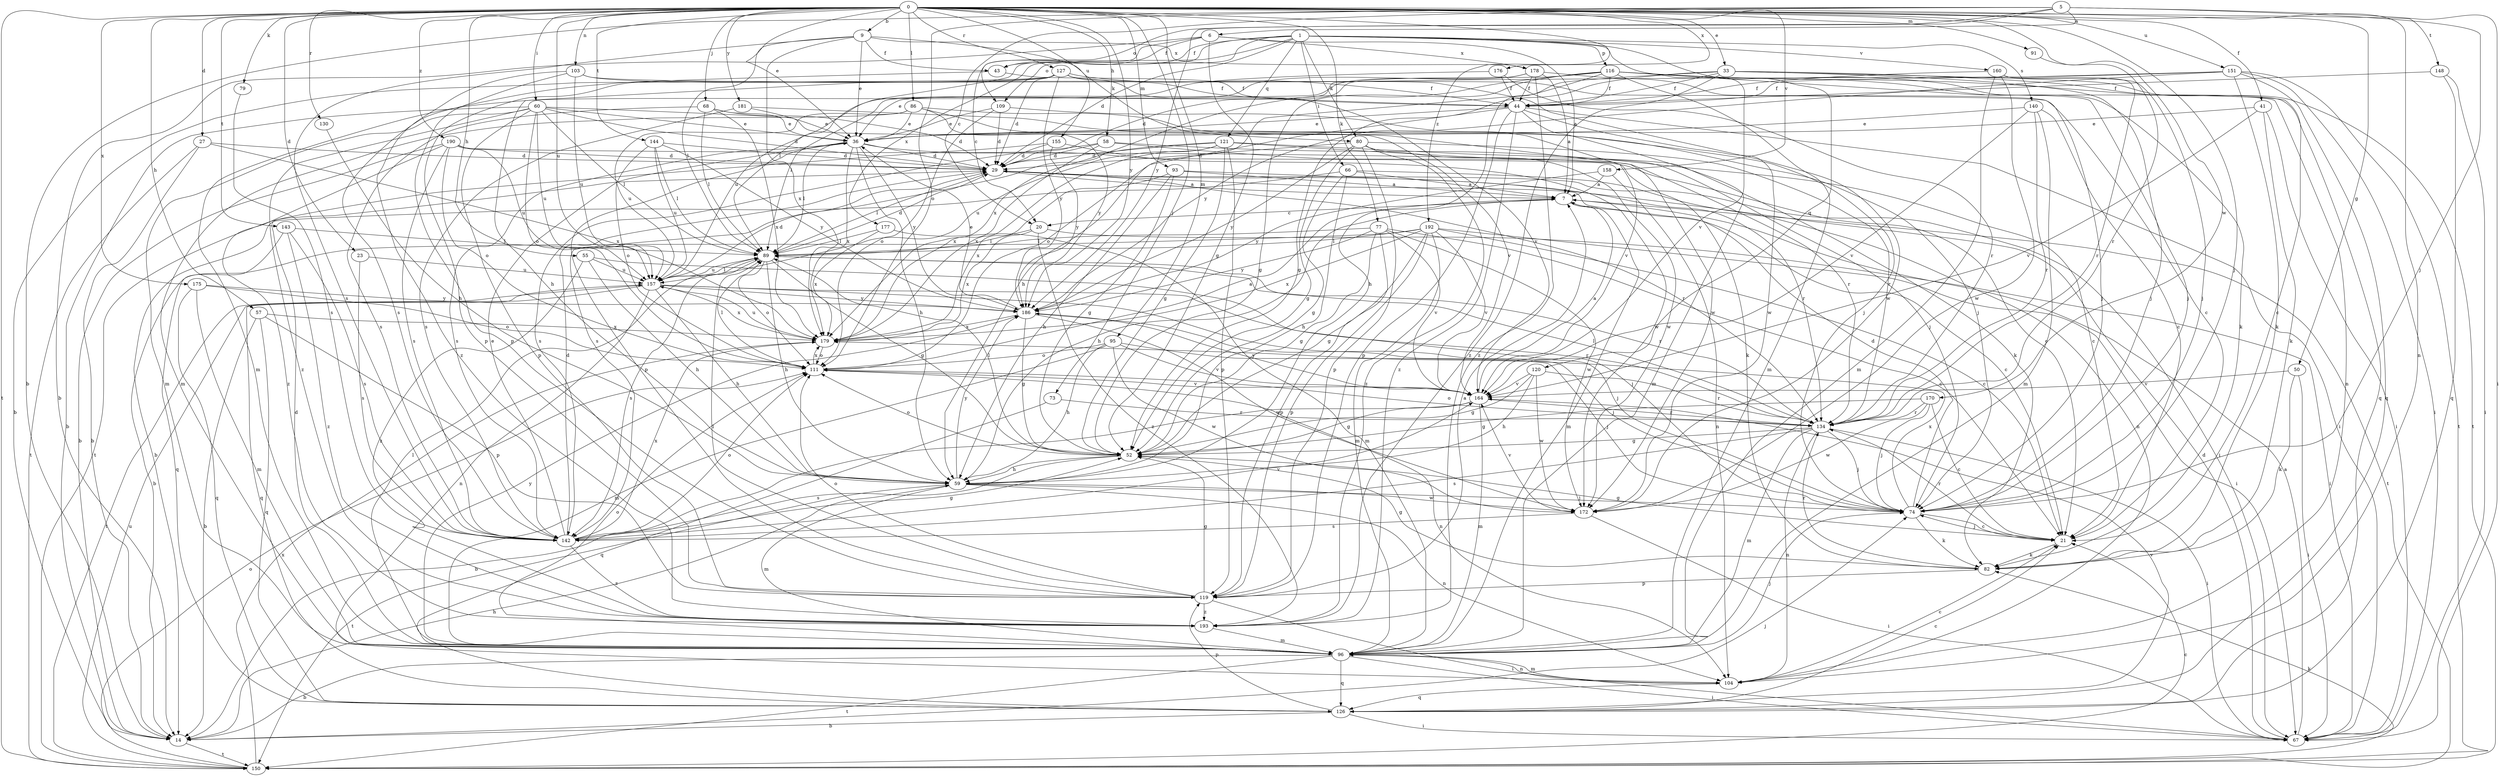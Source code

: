 strict digraph  {
0;
1;
5;
6;
7;
9;
14;
20;
21;
23;
27;
29;
33;
36;
41;
43;
44;
50;
52;
55;
57;
58;
59;
60;
66;
67;
68;
73;
74;
77;
79;
80;
82;
86;
89;
91;
93;
95;
96;
103;
104;
109;
111;
116;
119;
120;
121;
126;
127;
130;
134;
140;
142;
143;
144;
148;
150;
151;
155;
157;
158;
160;
164;
170;
172;
175;
176;
177;
178;
179;
181;
186;
190;
192;
193;
0 -> 9  [label=b];
0 -> 23  [label=d];
0 -> 27  [label=d];
0 -> 33  [label=e];
0 -> 36  [label=e];
0 -> 41  [label=f];
0 -> 50  [label=g];
0 -> 55  [label=h];
0 -> 57  [label=h];
0 -> 58  [label=h];
0 -> 60  [label=i];
0 -> 68  [label=j];
0 -> 73  [label=j];
0 -> 74  [label=j];
0 -> 77  [label=k];
0 -> 79  [label=k];
0 -> 86  [label=l];
0 -> 91  [label=m];
0 -> 93  [label=m];
0 -> 95  [label=m];
0 -> 103  [label=n];
0 -> 104  [label=n];
0 -> 127  [label=r];
0 -> 130  [label=r];
0 -> 143  [label=t];
0 -> 144  [label=t];
0 -> 148  [label=t];
0 -> 150  [label=t];
0 -> 151  [label=u];
0 -> 155  [label=u];
0 -> 157  [label=u];
0 -> 158  [label=v];
0 -> 170  [label=w];
0 -> 175  [label=x];
0 -> 176  [label=x];
0 -> 181  [label=y];
0 -> 186  [label=y];
0 -> 190  [label=z];
0 -> 192  [label=z];
1 -> 29  [label=d];
1 -> 43  [label=f];
1 -> 66  [label=i];
1 -> 80  [label=k];
1 -> 89  [label=l];
1 -> 109  [label=o];
1 -> 116  [label=p];
1 -> 120  [label=q];
1 -> 121  [label=q];
1 -> 140  [label=s];
1 -> 160  [label=v];
1 -> 164  [label=v];
1 -> 177  [label=x];
5 -> 6  [label=a];
5 -> 14  [label=b];
5 -> 20  [label=c];
5 -> 67  [label=i];
5 -> 74  [label=j];
5 -> 109  [label=o];
5 -> 111  [label=o];
5 -> 186  [label=y];
6 -> 7  [label=a];
6 -> 14  [label=b];
6 -> 20  [label=c];
6 -> 43  [label=f];
6 -> 52  [label=g];
6 -> 178  [label=x];
7 -> 20  [label=c];
7 -> 21  [label=c];
7 -> 59  [label=h];
7 -> 96  [label=m];
7 -> 150  [label=t];
9 -> 36  [label=e];
9 -> 43  [label=f];
9 -> 80  [label=k];
9 -> 89  [label=l];
9 -> 142  [label=s];
9 -> 178  [label=x];
9 -> 179  [label=x];
14 -> 59  [label=h];
14 -> 74  [label=j];
14 -> 150  [label=t];
20 -> 67  [label=i];
20 -> 89  [label=l];
20 -> 179  [label=x];
20 -> 193  [label=z];
21 -> 52  [label=g];
21 -> 74  [label=j];
21 -> 82  [label=k];
21 -> 134  [label=r];
23 -> 142  [label=s];
23 -> 157  [label=u];
27 -> 14  [label=b];
27 -> 29  [label=d];
27 -> 150  [label=t];
27 -> 179  [label=x];
29 -> 7  [label=a];
29 -> 67  [label=i];
29 -> 89  [label=l];
29 -> 134  [label=r];
33 -> 21  [label=c];
33 -> 44  [label=f];
33 -> 52  [label=g];
33 -> 59  [label=h];
33 -> 74  [label=j];
33 -> 150  [label=t];
33 -> 193  [label=z];
36 -> 29  [label=d];
36 -> 59  [label=h];
36 -> 82  [label=k];
36 -> 89  [label=l];
36 -> 119  [label=p];
36 -> 142  [label=s];
36 -> 179  [label=x];
36 -> 186  [label=y];
41 -> 36  [label=e];
41 -> 67  [label=i];
41 -> 82  [label=k];
41 -> 164  [label=v];
43 -> 44  [label=f];
43 -> 142  [label=s];
44 -> 36  [label=e];
44 -> 67  [label=i];
44 -> 96  [label=m];
44 -> 111  [label=o];
44 -> 119  [label=p];
44 -> 172  [label=w];
44 -> 193  [label=z];
50 -> 67  [label=i];
50 -> 82  [label=k];
50 -> 164  [label=v];
52 -> 59  [label=h];
52 -> 89  [label=l];
52 -> 111  [label=o];
52 -> 142  [label=s];
55 -> 59  [label=h];
55 -> 74  [label=j];
55 -> 157  [label=u];
55 -> 193  [label=z];
57 -> 14  [label=b];
57 -> 119  [label=p];
57 -> 126  [label=q];
57 -> 179  [label=x];
58 -> 21  [label=c];
58 -> 29  [label=d];
58 -> 134  [label=r];
58 -> 142  [label=s];
58 -> 179  [label=x];
59 -> 74  [label=j];
59 -> 96  [label=m];
59 -> 104  [label=n];
59 -> 150  [label=t];
59 -> 172  [label=w];
59 -> 186  [label=y];
60 -> 14  [label=b];
60 -> 29  [label=d];
60 -> 36  [label=e];
60 -> 89  [label=l];
60 -> 96  [label=m];
60 -> 111  [label=o];
60 -> 119  [label=p];
60 -> 157  [label=u];
60 -> 164  [label=v];
60 -> 193  [label=z];
66 -> 7  [label=a];
66 -> 14  [label=b];
66 -> 52  [label=g];
66 -> 59  [label=h];
66 -> 104  [label=n];
67 -> 7  [label=a];
67 -> 29  [label=d];
68 -> 29  [label=d];
68 -> 36  [label=e];
68 -> 89  [label=l];
68 -> 142  [label=s];
68 -> 179  [label=x];
73 -> 126  [label=q];
73 -> 134  [label=r];
74 -> 21  [label=c];
74 -> 29  [label=d];
74 -> 82  [label=k];
74 -> 179  [label=x];
77 -> 21  [label=c];
77 -> 52  [label=g];
77 -> 89  [label=l];
77 -> 119  [label=p];
77 -> 164  [label=v];
77 -> 172  [label=w];
77 -> 186  [label=y];
79 -> 142  [label=s];
80 -> 29  [label=d];
80 -> 52  [label=g];
80 -> 119  [label=p];
80 -> 134  [label=r];
80 -> 172  [label=w];
80 -> 186  [label=y];
80 -> 193  [label=z];
82 -> 52  [label=g];
82 -> 119  [label=p];
82 -> 134  [label=r];
86 -> 36  [label=e];
86 -> 74  [label=j];
86 -> 96  [label=m];
86 -> 157  [label=u];
86 -> 172  [label=w];
86 -> 186  [label=y];
89 -> 29  [label=d];
89 -> 52  [label=g];
89 -> 59  [label=h];
89 -> 111  [label=o];
89 -> 134  [label=r];
89 -> 142  [label=s];
89 -> 157  [label=u];
91 -> 134  [label=r];
93 -> 7  [label=a];
93 -> 52  [label=g];
93 -> 59  [label=h];
93 -> 134  [label=r];
93 -> 179  [label=x];
95 -> 59  [label=h];
95 -> 74  [label=j];
95 -> 96  [label=m];
95 -> 111  [label=o];
95 -> 164  [label=v];
95 -> 172  [label=w];
96 -> 14  [label=b];
96 -> 29  [label=d];
96 -> 67  [label=i];
96 -> 74  [label=j];
96 -> 89  [label=l];
96 -> 104  [label=n];
96 -> 111  [label=o];
96 -> 126  [label=q];
96 -> 150  [label=t];
96 -> 186  [label=y];
103 -> 21  [label=c];
103 -> 44  [label=f];
103 -> 119  [label=p];
103 -> 157  [label=u];
103 -> 193  [label=z];
104 -> 21  [label=c];
104 -> 96  [label=m];
104 -> 126  [label=q];
109 -> 29  [label=d];
109 -> 36  [label=e];
109 -> 111  [label=o];
109 -> 164  [label=v];
111 -> 7  [label=a];
111 -> 89  [label=l];
111 -> 104  [label=n];
111 -> 164  [label=v];
111 -> 179  [label=x];
116 -> 29  [label=d];
116 -> 44  [label=f];
116 -> 52  [label=g];
116 -> 59  [label=h];
116 -> 74  [label=j];
116 -> 82  [label=k];
116 -> 96  [label=m];
116 -> 104  [label=n];
116 -> 126  [label=q];
116 -> 179  [label=x];
119 -> 7  [label=a];
119 -> 52  [label=g];
119 -> 67  [label=i];
119 -> 89  [label=l];
119 -> 111  [label=o];
119 -> 193  [label=z];
120 -> 52  [label=g];
120 -> 59  [label=h];
120 -> 134  [label=r];
120 -> 164  [label=v];
120 -> 172  [label=w];
121 -> 29  [label=d];
121 -> 52  [label=g];
121 -> 74  [label=j];
121 -> 82  [label=k];
121 -> 119  [label=p];
121 -> 142  [label=s];
121 -> 157  [label=u];
121 -> 179  [label=x];
126 -> 14  [label=b];
126 -> 21  [label=c];
126 -> 67  [label=i];
126 -> 119  [label=p];
126 -> 164  [label=v];
127 -> 14  [label=b];
127 -> 29  [label=d];
127 -> 44  [label=f];
127 -> 59  [label=h];
127 -> 119  [label=p];
127 -> 164  [label=v];
127 -> 172  [label=w];
127 -> 186  [label=y];
130 -> 59  [label=h];
134 -> 52  [label=g];
134 -> 67  [label=i];
134 -> 74  [label=j];
134 -> 89  [label=l];
134 -> 96  [label=m];
134 -> 104  [label=n];
134 -> 111  [label=o];
134 -> 142  [label=s];
140 -> 21  [label=c];
140 -> 36  [label=e];
140 -> 96  [label=m];
140 -> 134  [label=r];
140 -> 164  [label=v];
142 -> 29  [label=d];
142 -> 36  [label=e];
142 -> 52  [label=g];
142 -> 111  [label=o];
142 -> 164  [label=v];
142 -> 179  [label=x];
142 -> 193  [label=z];
143 -> 89  [label=l];
143 -> 126  [label=q];
143 -> 142  [label=s];
143 -> 193  [label=z];
144 -> 29  [label=d];
144 -> 89  [label=l];
144 -> 111  [label=o];
144 -> 157  [label=u];
144 -> 186  [label=y];
148 -> 44  [label=f];
148 -> 67  [label=i];
148 -> 126  [label=q];
150 -> 21  [label=c];
150 -> 82  [label=k];
150 -> 111  [label=o];
150 -> 157  [label=u];
150 -> 179  [label=x];
151 -> 44  [label=f];
151 -> 67  [label=i];
151 -> 82  [label=k];
151 -> 89  [label=l];
151 -> 126  [label=q];
151 -> 150  [label=t];
151 -> 186  [label=y];
155 -> 29  [label=d];
155 -> 150  [label=t];
155 -> 172  [label=w];
155 -> 186  [label=y];
157 -> 29  [label=d];
157 -> 59  [label=h];
157 -> 74  [label=j];
157 -> 89  [label=l];
157 -> 104  [label=n];
157 -> 126  [label=q];
157 -> 134  [label=r];
157 -> 150  [label=t];
157 -> 179  [label=x];
157 -> 186  [label=y];
158 -> 7  [label=a];
158 -> 104  [label=n];
158 -> 186  [label=y];
160 -> 44  [label=f];
160 -> 74  [label=j];
160 -> 96  [label=m];
160 -> 134  [label=r];
160 -> 172  [label=w];
164 -> 7  [label=a];
164 -> 14  [label=b];
164 -> 52  [label=g];
164 -> 96  [label=m];
164 -> 134  [label=r];
164 -> 186  [label=y];
170 -> 21  [label=c];
170 -> 52  [label=g];
170 -> 74  [label=j];
170 -> 134  [label=r];
170 -> 172  [label=w];
172 -> 67  [label=i];
172 -> 142  [label=s];
172 -> 164  [label=v];
175 -> 96  [label=m];
175 -> 111  [label=o];
175 -> 126  [label=q];
175 -> 186  [label=y];
176 -> 44  [label=f];
176 -> 96  [label=m];
176 -> 134  [label=r];
177 -> 89  [label=l];
177 -> 96  [label=m];
177 -> 179  [label=x];
178 -> 7  [label=a];
178 -> 36  [label=e];
178 -> 44  [label=f];
178 -> 74  [label=j];
178 -> 157  [label=u];
178 -> 193  [label=z];
179 -> 111  [label=o];
179 -> 157  [label=u];
181 -> 36  [label=e];
181 -> 74  [label=j];
181 -> 142  [label=s];
186 -> 36  [label=e];
186 -> 52  [label=g];
186 -> 74  [label=j];
186 -> 172  [label=w];
186 -> 179  [label=x];
190 -> 14  [label=b];
190 -> 21  [label=c];
190 -> 29  [label=d];
190 -> 111  [label=o];
190 -> 142  [label=s];
190 -> 157  [label=u];
190 -> 193  [label=z];
192 -> 14  [label=b];
192 -> 21  [label=c];
192 -> 52  [label=g];
192 -> 67  [label=i];
192 -> 89  [label=l];
192 -> 96  [label=m];
192 -> 119  [label=p];
192 -> 164  [label=v];
192 -> 179  [label=x];
193 -> 96  [label=m];
}
